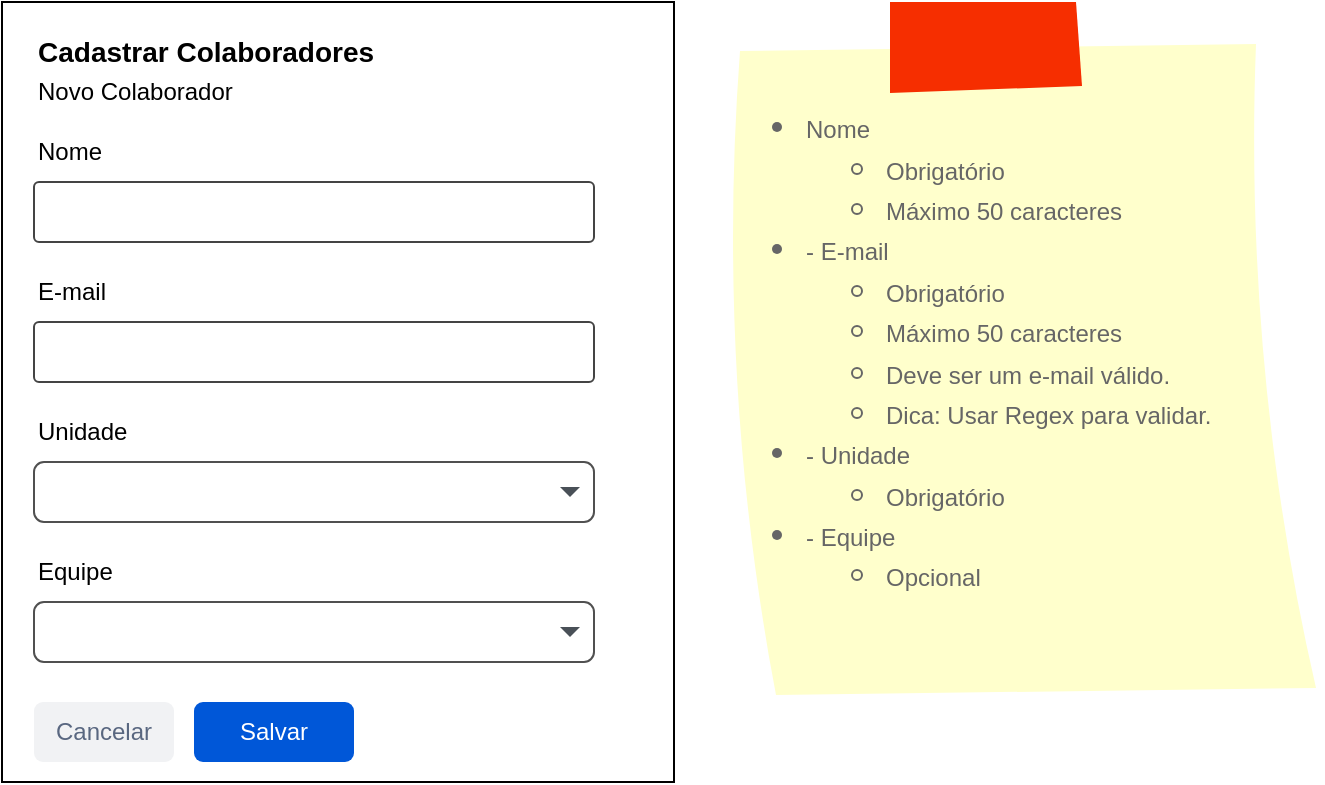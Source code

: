 <mxfile version="21.6.1" type="device">
  <diagram name="Page-1" id="Qqlblzz5lOhQhTR6p-FZ">
    <mxGraphModel dx="860" dy="622" grid="1" gridSize="10" guides="1" tooltips="1" connect="1" arrows="1" fold="1" page="1" pageScale="1" pageWidth="827" pageHeight="1169" math="0" shadow="0">
      <root>
        <mxCell id="0" />
        <mxCell id="1" parent="0" />
        <mxCell id="C3srwpwdrDgBpbFUtEzZ-17" value="" style="rounded=0;whiteSpace=wrap;html=1;" vertex="1" parent="1">
          <mxGeometry x="30" y="90" width="336" height="390" as="geometry" />
        </mxCell>
        <mxCell id="C3srwpwdrDgBpbFUtEzZ-2" value="" style="strokeWidth=1;html=1;shadow=0;dashed=0;shape=mxgraph.ios.iTextInput;strokeColor=#444444;buttonText=;fontSize=8;whiteSpace=wrap;align=left;" vertex="1" parent="1">
          <mxGeometry x="46" y="180" width="280" height="30" as="geometry" />
        </mxCell>
        <mxCell id="C3srwpwdrDgBpbFUtEzZ-7" value="" style="html=1;shadow=0;dashed=0;shape=mxgraph.bootstrap.rrect;rSize=5;strokeColor=#505050;strokeWidth=1;fillColor=#ffffff;fontColor=#777777;whiteSpace=wrap;align=left;verticalAlign=middle;fontStyle=0;fontSize=12;spacing=15;" vertex="1" parent="1">
          <mxGeometry x="46" y="320" width="280" height="30" as="geometry" />
        </mxCell>
        <mxCell id="C3srwpwdrDgBpbFUtEzZ-8" value="" style="shape=triangle;direction=south;fillColor=#495057;strokeColor=none;perimeter=none;" vertex="1" parent="C3srwpwdrDgBpbFUtEzZ-7">
          <mxGeometry x="1" y="0.5" width="10" height="5" relative="1" as="geometry">
            <mxPoint x="-17" y="-2.5" as="offset" />
          </mxGeometry>
        </mxCell>
        <mxCell id="C3srwpwdrDgBpbFUtEzZ-9" value="Nome" style="text;html=1;strokeColor=none;fillColor=none;align=left;verticalAlign=middle;whiteSpace=wrap;rounded=0;" vertex="1" parent="1">
          <mxGeometry x="46" y="150" width="60" height="30" as="geometry" />
        </mxCell>
        <mxCell id="C3srwpwdrDgBpbFUtEzZ-10" value="" style="strokeWidth=1;html=1;shadow=0;dashed=0;shape=mxgraph.ios.iTextInput;strokeColor=#444444;buttonText=;fontSize=8;whiteSpace=wrap;align=left;" vertex="1" parent="1">
          <mxGeometry x="46" y="250" width="280" height="30" as="geometry" />
        </mxCell>
        <mxCell id="C3srwpwdrDgBpbFUtEzZ-11" value="E-mail" style="text;html=1;strokeColor=none;fillColor=none;align=left;verticalAlign=middle;whiteSpace=wrap;rounded=0;" vertex="1" parent="1">
          <mxGeometry x="46" y="220" width="60" height="30" as="geometry" />
        </mxCell>
        <mxCell id="C3srwpwdrDgBpbFUtEzZ-12" value="Unidade" style="text;html=1;strokeColor=none;fillColor=none;align=left;verticalAlign=middle;whiteSpace=wrap;rounded=0;" vertex="1" parent="1">
          <mxGeometry x="46" y="290" width="60" height="30" as="geometry" />
        </mxCell>
        <mxCell id="C3srwpwdrDgBpbFUtEzZ-13" value="" style="html=1;shadow=0;dashed=0;shape=mxgraph.bootstrap.rrect;rSize=5;strokeColor=#505050;strokeWidth=1;fillColor=#ffffff;fontColor=#777777;whiteSpace=wrap;align=left;verticalAlign=middle;fontStyle=0;fontSize=12;spacing=15;" vertex="1" parent="1">
          <mxGeometry x="46" y="390" width="280" height="30" as="geometry" />
        </mxCell>
        <mxCell id="C3srwpwdrDgBpbFUtEzZ-14" value="" style="shape=triangle;direction=south;fillColor=#495057;strokeColor=none;perimeter=none;" vertex="1" parent="C3srwpwdrDgBpbFUtEzZ-13">
          <mxGeometry x="1" y="0.5" width="10" height="5" relative="1" as="geometry">
            <mxPoint x="-17" y="-2.5" as="offset" />
          </mxGeometry>
        </mxCell>
        <mxCell id="C3srwpwdrDgBpbFUtEzZ-15" value="Equipe" style="text;html=1;strokeColor=none;fillColor=none;align=left;verticalAlign=middle;whiteSpace=wrap;rounded=0;" vertex="1" parent="1">
          <mxGeometry x="46" y="360" width="60" height="30" as="geometry" />
        </mxCell>
        <mxCell id="C3srwpwdrDgBpbFUtEzZ-18" value="Salvar" style="rounded=1;fillColor=#0057D8;strokeColor=none;html=1;whiteSpace=wrap;fontColor=#ffffff;align=center;verticalAlign=middle;fontStyle=0;fontSize=12;sketch=0;" vertex="1" parent="1">
          <mxGeometry x="126" y="440" width="80" height="30" as="geometry" />
        </mxCell>
        <mxCell id="C3srwpwdrDgBpbFUtEzZ-19" value="Cancelar" style="rounded=1;fillColor=#F1F2F4;strokeColor=none;html=1;whiteSpace=wrap;fontColor=#596780;align=center;verticalAlign=middle;fontStyle=0;fontSize=12;sketch=0;" vertex="1" parent="1">
          <mxGeometry x="46" y="440" width="70" height="30" as="geometry" />
        </mxCell>
        <mxCell id="C3srwpwdrDgBpbFUtEzZ-20" value="Cadastrar Colaboradores" style="text;html=1;strokeColor=none;fillColor=none;align=left;verticalAlign=middle;whiteSpace=wrap;rounded=0;fontStyle=1;fontSize=14;" vertex="1" parent="1">
          <mxGeometry x="46" y="100" width="210" height="30" as="geometry" />
        </mxCell>
        <mxCell id="C3srwpwdrDgBpbFUtEzZ-21" value="Novo Colaborador" style="text;html=1;strokeColor=none;fillColor=none;align=left;verticalAlign=middle;whiteSpace=wrap;rounded=0;" vertex="1" parent="1">
          <mxGeometry x="46" y="120" width="110" height="30" as="geometry" />
        </mxCell>
        <mxCell id="C3srwpwdrDgBpbFUtEzZ-22" value="&lt;blockquote style=&quot;margin: 0 0 0 40px; border: none; padding: 0px;&quot;&gt;&lt;/blockquote&gt;&lt;blockquote style=&quot;margin: 0 0 0 40px; border: none; padding: 0px;&quot;&gt;&lt;/blockquote&gt;&lt;ul&gt;&lt;li&gt;&lt;span style=&quot;background-color: initial; font-size: 12px;&quot;&gt;Nome&lt;/span&gt;&lt;/li&gt;&lt;ul&gt;&lt;li&gt;&lt;span style=&quot;background-color: initial; font-size: 12px;&quot;&gt;Obrigatório&lt;/span&gt;&lt;/li&gt;&lt;li&gt;&lt;span style=&quot;background-color: initial; font-size: 12px;&quot;&gt;Máximo 50 caracteres&lt;/span&gt;&lt;/li&gt;&lt;/ul&gt;&lt;li&gt;&lt;font style=&quot;font-size: 12px;&quot;&gt;- E-mail&amp;nbsp;&lt;/font&gt;&lt;/li&gt;&lt;ul&gt;&lt;li&gt;&lt;font style=&quot;font-size: 12px;&quot;&gt;Obrigatório&lt;/font&gt;&lt;/li&gt;&lt;li&gt;&lt;font style=&quot;font-size: 12px;&quot;&gt;Máximo 50 caracteres&lt;/font&gt;&lt;/li&gt;&lt;li&gt;&lt;font style=&quot;font-size: 12px;&quot;&gt;Deve ser um e-mail válido.&amp;nbsp;&lt;/font&gt;&lt;/li&gt;&lt;li&gt;&lt;font style=&quot;font-size: 12px;&quot;&gt;Dica: Usar Regex para validar.&lt;/font&gt;&lt;/li&gt;&lt;/ul&gt;&lt;li&gt;&lt;font style=&quot;font-size: 12px;&quot;&gt;- Unidade&lt;/font&gt;&lt;/li&gt;&lt;ul&gt;&lt;li&gt;&lt;font style=&quot;font-size: 12px;&quot;&gt;Obrigatório&lt;/font&gt;&lt;/li&gt;&lt;/ul&gt;&lt;li&gt;&lt;font style=&quot;font-size: 12px;&quot;&gt;- Equipe&lt;/font&gt;&lt;/li&gt;&lt;ul&gt;&lt;li&gt;&lt;font style=&quot;font-size: 12px;&quot;&gt;Opcional&lt;/font&gt;&lt;/li&gt;&lt;/ul&gt;&lt;/ul&gt;" style="strokeWidth=1;shadow=0;dashed=0;align=left;html=1;shape=mxgraph.mockup.text.stickyNote2;fontColor=#666666;mainText=;fontSize=17;whiteSpace=wrap;fillColor=#ffffcc;strokeColor=#F62E00;" vertex="1" parent="1">
          <mxGeometry x="390" y="90" width="300" height="350" as="geometry" />
        </mxCell>
      </root>
    </mxGraphModel>
  </diagram>
</mxfile>
